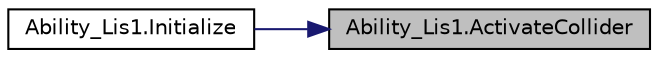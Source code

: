 digraph "Ability_Lis1.ActivateCollider"
{
 // INTERACTIVE_SVG=YES
 // LATEX_PDF_SIZE
  bgcolor="transparent";
  edge [fontname="Helvetica",fontsize="10",labelfontname="Helvetica",labelfontsize="10"];
  node [fontname="Helvetica",fontsize="10",shape=record];
  rankdir="RL";
  Node1 [label="Ability_Lis1.ActivateCollider",height=0.2,width=0.4,color="black", fillcolor="grey75", style="filled", fontcolor="black",tooltip=" "];
  Node1 -> Node2 [dir="back",color="midnightblue",fontsize="10",style="solid",fontname="Helvetica"];
  Node2 [label="Ability_Lis1.Initialize",height=0.2,width=0.4,color="black",URL="$class_ability___lis1.html#a371b24888853ef1cc908b244f3c1b15c",tooltip=" "];
}
